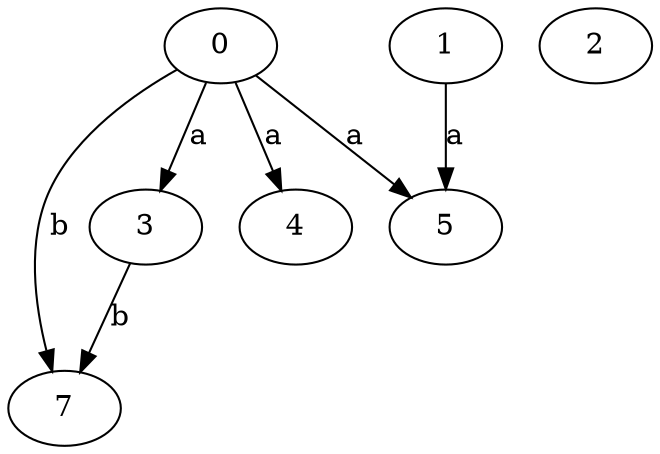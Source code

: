 strict digraph  {
0;
2;
1;
3;
4;
5;
7;
0 -> 3  [label=a];
0 -> 4  [label=a];
0 -> 5  [label=a];
0 -> 7  [label=b];
1 -> 5  [label=a];
3 -> 7  [label=b];
}
